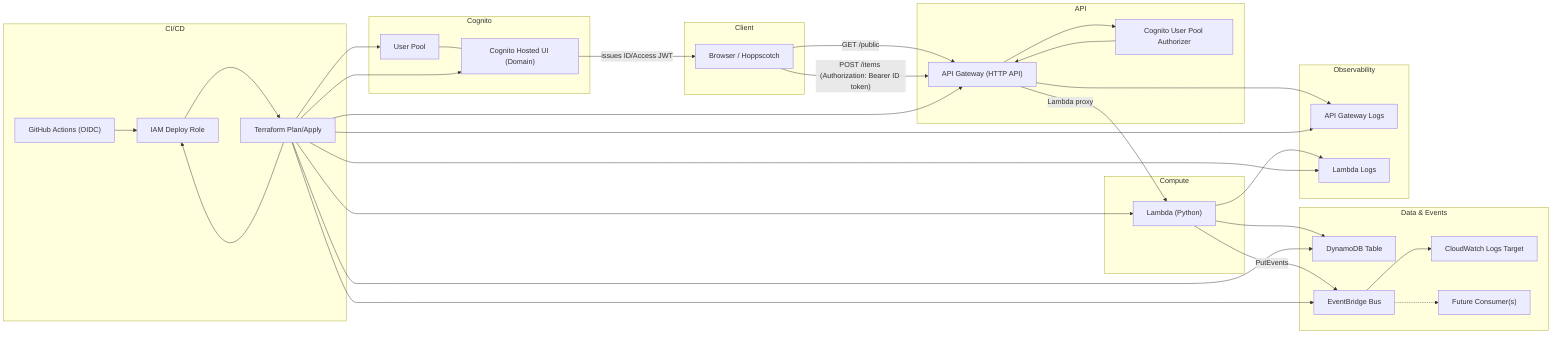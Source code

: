 flowchart LR
subgraph Client
  Browser["Browser / Hoppscotch"]
end
subgraph Cognito
  HostedUI["Cognito Hosted UI (Domain)"]
  UserPool["User Pool"]
  HostedUI -->|issues ID/Access JWT| Browser
  UserPool --- HostedUI
end
subgraph API
  APIGW["API Gateway (HTTP API)"]
  Authorizer["Cognito User Pool Authorizer"]
  APIGW --> Authorizer
  Authorizer --> APIGW
end
subgraph Compute
  Lambda["Lambda (Python)"]
end
subgraph "Data & Events"
  Dynamo["DynamoDB Table"]
  Bus["EventBridge Bus"]
  TargetLogs["CloudWatch Logs Target"]
  Bus --> TargetLogs
  Bus -.-> ConsumerB["Future Consumer(s)"]
end
subgraph Observability
  APILog["API Gateway Logs"]
  LambdaLog["Lambda Logs"]
end
subgraph "CI/CD"
  GH["GitHub Actions (OIDC)"]
  IAMRole["IAM Deploy Role"]
  TF["Terraform Plan/Apply"]
  GH --> IAMRole
  IAMRole --> TF
end
Browser -->|"GET /public"| APIGW
Browser -->|"POST /items (Authorization: Bearer ID token)"| APIGW
APIGW -->|"Lambda proxy"| Lambda
Lambda --> Dynamo
Lambda -->|"PutEvents"| Bus
APIGW --> APILog
Lambda --> LambdaLog
TF --> APIGW
TF --> Lambda
TF --> Dynamo
TF --> Bus
TF --> UserPool
TF --> HostedUI
TF --> APILog
TF --> LambdaLog
TF --> IAMRole